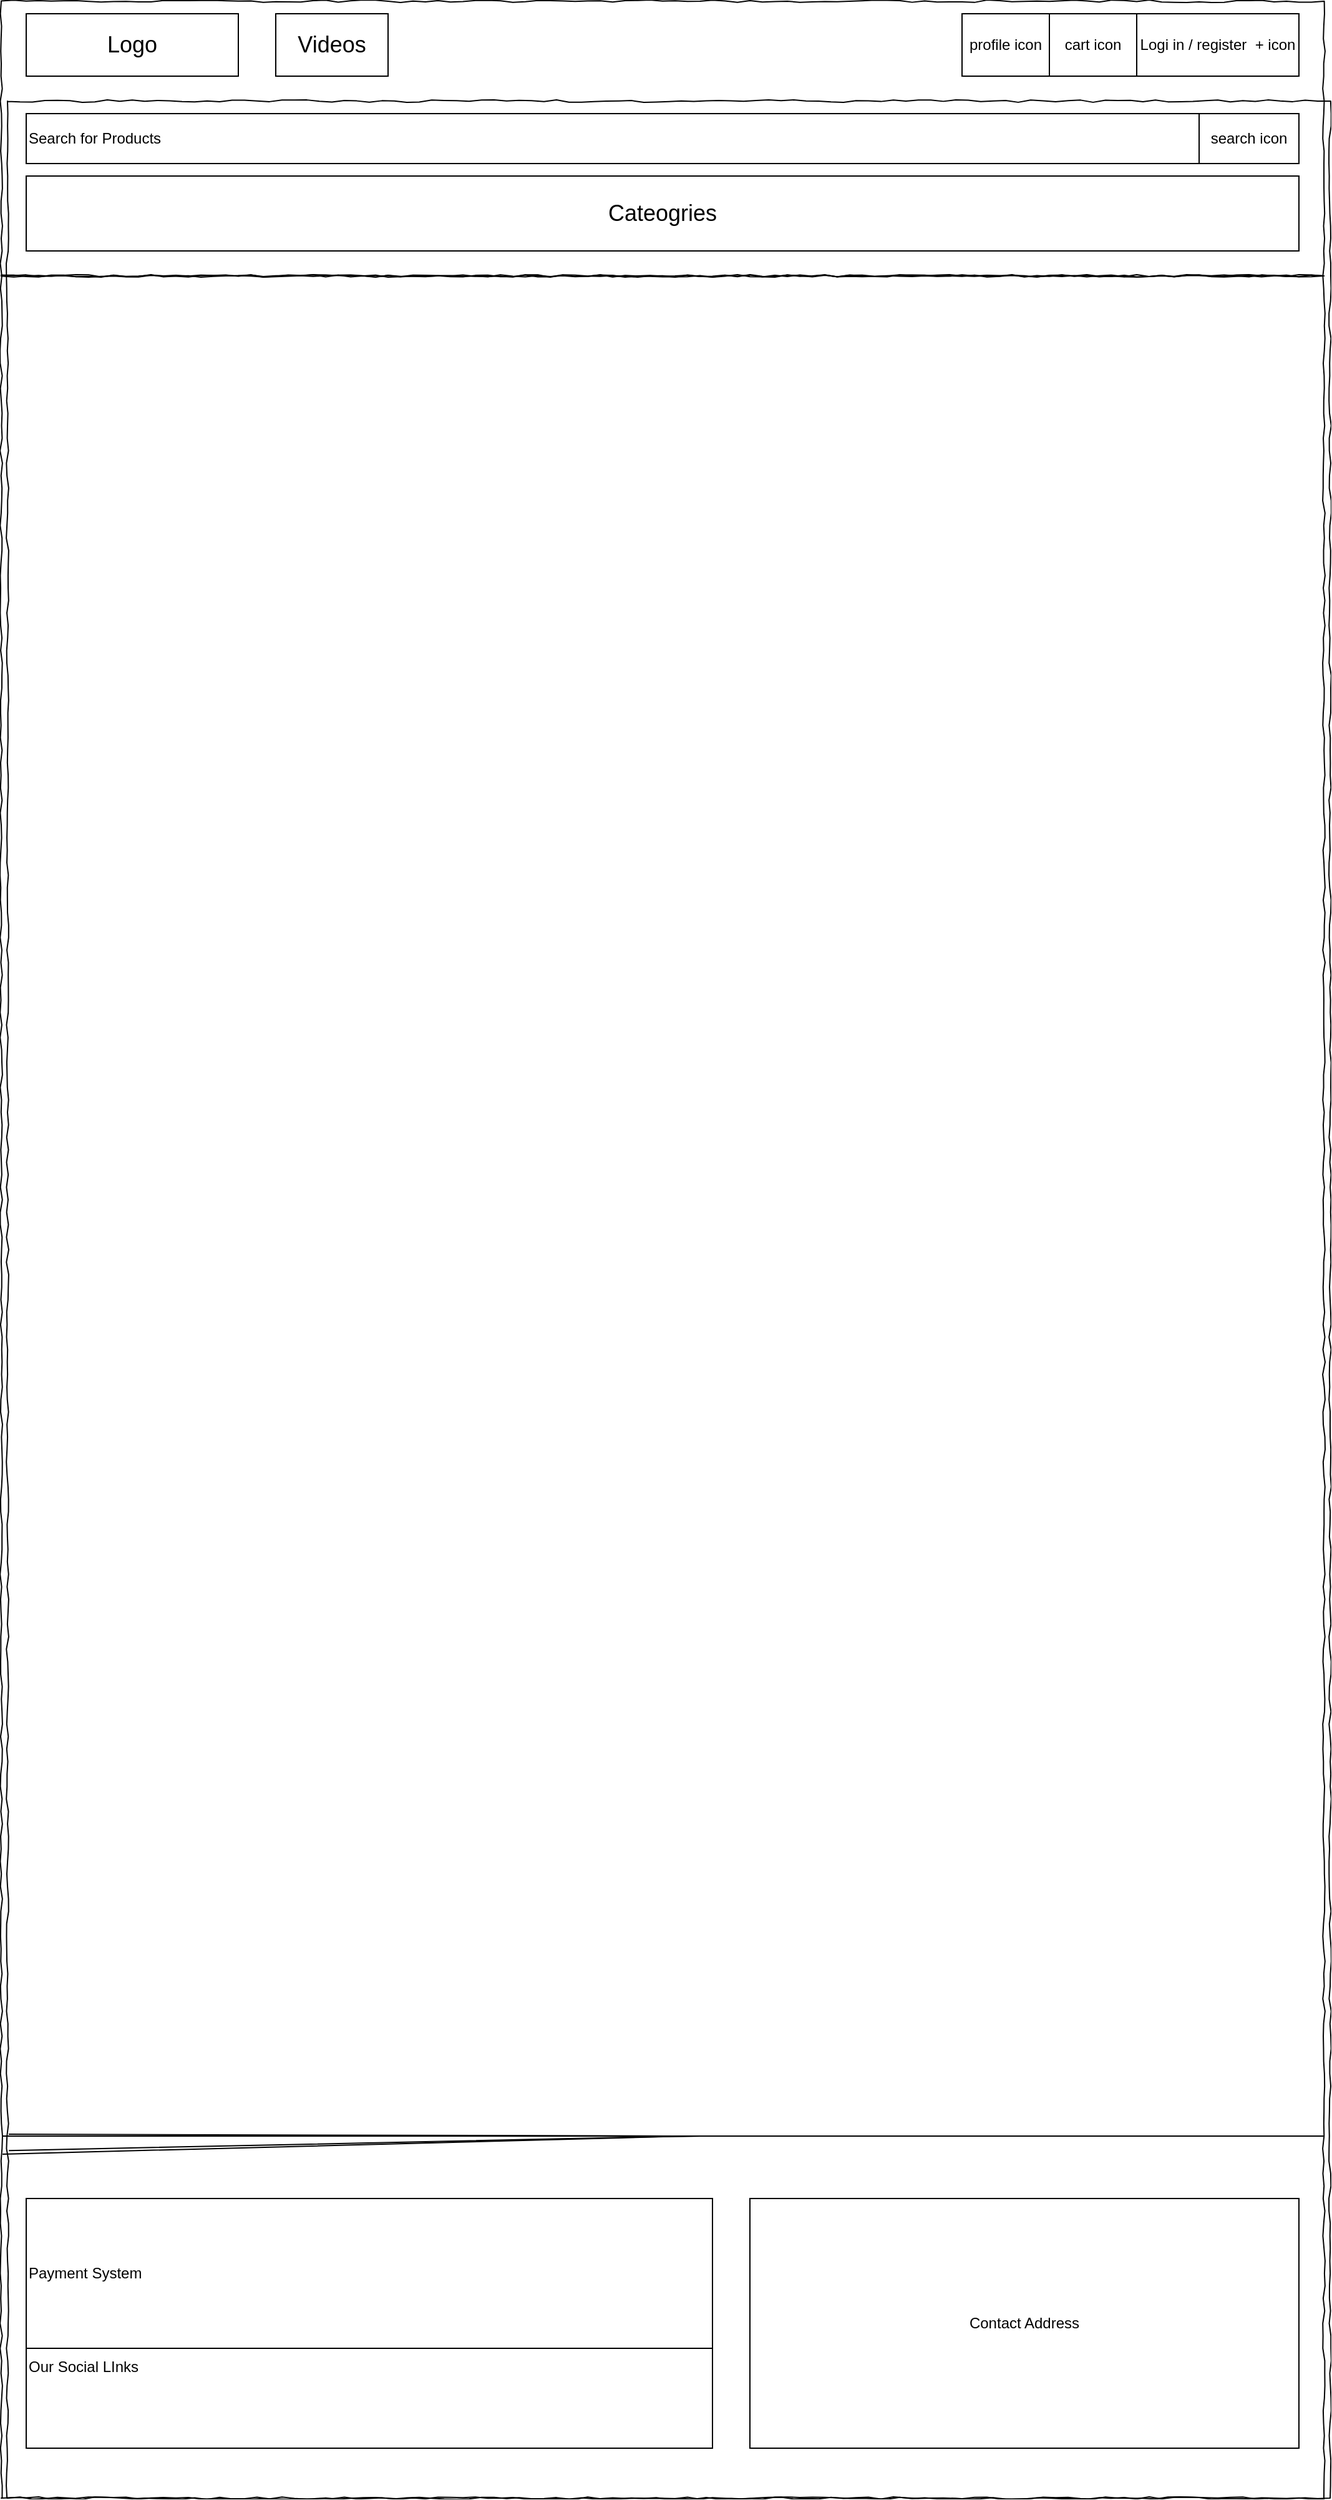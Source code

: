 <mxfile version="13.7.3" type="device"><diagram name="Page-1" id="03018318-947c-dd8e-b7a3-06fadd420f32"><mxGraphModel dx="1662" dy="1666" grid="1" gridSize="10" guides="1" tooltips="1" connect="1" arrows="1" fold="1" page="1" pageScale="1" pageWidth="1100" pageHeight="850" background="#ffffff" math="0" shadow="0"><root><mxCell id="0"/><mxCell id="1" parent="0"/><mxCell id="677b7b8949515195-1" value="" style="whiteSpace=wrap;html=1;rounded=0;shadow=0;labelBackgroundColor=none;strokeColor=#000000;strokeWidth=1;fillColor=none;fontFamily=Verdana;fontSize=12;fontColor=#000000;align=center;comic=1;" parent="1" vertex="1"><mxGeometry x="20" y="-10" width="1060" height="2000" as="geometry"/></mxCell><mxCell id="677b7b8949515195-9" value="" style="line;strokeWidth=1;html=1;rounded=0;shadow=0;labelBackgroundColor=none;fillColor=none;fontFamily=Verdana;fontSize=14;fontColor=#000000;align=center;comic=1;" parent="1" vertex="1"><mxGeometry x="20" y="140" width="1060" height="140" as="geometry"/></mxCell><mxCell id="UhEQ6fmvqOYaQAHXVNuu-2" value="&lt;font style=&quot;font-size: 18px&quot;&gt;Logo&lt;/font&gt;" style="rounded=0;whiteSpace=wrap;html=1;" parent="1" vertex="1"><mxGeometry x="40" width="170" height="50" as="geometry"/></mxCell><mxCell id="UhEQ6fmvqOYaQAHXVNuu-3" value="cart icon" style="rounded=0;whiteSpace=wrap;html=1;" parent="1" vertex="1"><mxGeometry x="860" width="70" height="50" as="geometry"/></mxCell><mxCell id="UhEQ6fmvqOYaQAHXVNuu-4" value="Logi in / register&amp;nbsp; + icon" style="rounded=0;whiteSpace=wrap;html=1;" parent="1" vertex="1"><mxGeometry x="930" width="130" height="50" as="geometry"/></mxCell><mxCell id="UhEQ6fmvqOYaQAHXVNuu-6" value="" style="endArrow=none;html=1;exitX=0.001;exitY=0.855;exitDx=0;exitDy=0;exitPerimeter=0;" parent="1" source="677b7b8949515195-1" edge="1"><mxGeometry width="50" height="50" relative="1" as="geometry"><mxPoint x="180" y="760" as="sourcePoint"/><mxPoint x="1080" y="1700" as="targetPoint"/><Array as="points"><mxPoint x="570" y="1700"/></Array></mxGeometry></mxCell><mxCell id="UhEQ6fmvqOYaQAHXVNuu-11" value="&lt;font style=&quot;font-size: 18px&quot;&gt;Cateogries&lt;/font&gt;" style="rounded=0;whiteSpace=wrap;html=1;" parent="1" vertex="1"><mxGeometry x="50" y="130" width="1010" height="60" as="geometry"/></mxCell><mxCell id="UhEQ6fmvqOYaQAHXVNuu-12" value="&lt;font style=&quot;font-size: 18px&quot;&gt;Videos&lt;/font&gt;" style="rounded=0;whiteSpace=wrap;html=1;" parent="1" vertex="1"><mxGeometry x="240" width="90" height="50" as="geometry"/></mxCell><mxCell id="UhEQ6fmvqOYaQAHXVNuu-13" value="profile icon" style="rounded=0;whiteSpace=wrap;html=1;" parent="1" vertex="1"><mxGeometry x="790" width="70" height="50" as="geometry"/></mxCell><mxCell id="UhEQ6fmvqOYaQAHXVNuu-72" value="Our Social LInks" style="rounded=0;whiteSpace=wrap;html=1;align=left;" parent="1" vertex="1"><mxGeometry x="40" y="1820" width="550" height="130" as="geometry"/></mxCell><mxCell id="UhEQ6fmvqOYaQAHXVNuu-73" value="Payment System" style="rounded=0;whiteSpace=wrap;html=1;align=left;" parent="1" vertex="1"><mxGeometry x="40" y="1750" width="550" height="120" as="geometry"/></mxCell><mxCell id="UhEQ6fmvqOYaQAHXVNuu-74" value="Contact Address" style="rounded=0;whiteSpace=wrap;html=1;" parent="1" vertex="1"><mxGeometry x="620" y="1750" width="440" height="200" as="geometry"/></mxCell><mxCell id="7N8P7YF2KfHMozVcSFK0-4" value="Search for Products" style="rounded=0;whiteSpace=wrap;html=1;align=left;" parent="1" vertex="1"><mxGeometry x="40" y="80" width="940" height="40" as="geometry"/></mxCell><mxCell id="7N8P7YF2KfHMozVcSFK0-5" value="search icon" style="rounded=0;whiteSpace=wrap;html=1;" parent="1" vertex="1"><mxGeometry x="980" y="80" width="80" height="40" as="geometry"/></mxCell><mxCell id="hX167oohMcWIzyppCTJj-1" value="" style="whiteSpace=wrap;html=1;rounded=0;shadow=0;labelBackgroundColor=none;strokeColor=#000000;strokeWidth=1;fillColor=none;fontFamily=Verdana;fontSize=12;fontColor=#000000;align=center;comic=1;" parent="1" vertex="1"><mxGeometry x="25" y="70" width="1060" height="1920" as="geometry"/></mxCell><mxCell id="hX167oohMcWIzyppCTJj-2" value="" style="line;strokeWidth=1;html=1;rounded=0;shadow=0;labelBackgroundColor=none;fillColor=none;fontFamily=Verdana;fontSize=14;fontColor=#000000;align=center;comic=1;" parent="1" vertex="1"><mxGeometry x="20" y="140" width="1060" height="140" as="geometry"/></mxCell><mxCell id="hX167oohMcWIzyppCTJj-3" value="&lt;font style=&quot;font-size: 18px&quot;&gt;Logo&lt;/font&gt;" style="rounded=0;whiteSpace=wrap;html=1;" parent="1" vertex="1"><mxGeometry x="40" width="170" height="50" as="geometry"/></mxCell><mxCell id="hX167oohMcWIzyppCTJj-4" value="cart icon" style="rounded=0;whiteSpace=wrap;html=1;" parent="1" vertex="1"><mxGeometry x="860" width="70" height="50" as="geometry"/></mxCell><mxCell id="hX167oohMcWIzyppCTJj-5" value="Logi in / register&amp;nbsp; + icon" style="rounded=0;whiteSpace=wrap;html=1;" parent="1" vertex="1"><mxGeometry x="930" width="130" height="50" as="geometry"/></mxCell><mxCell id="hX167oohMcWIzyppCTJj-6" value="" style="endArrow=none;html=1;exitX=0.001;exitY=0.855;exitDx=0;exitDy=0;exitPerimeter=0;" parent="1" source="hX167oohMcWIzyppCTJj-1" edge="1"><mxGeometry width="50" height="50" relative="1" as="geometry"><mxPoint x="180" y="760" as="sourcePoint"/><mxPoint x="1080" y="1700" as="targetPoint"/><Array as="points"><mxPoint x="570" y="1700"/></Array></mxGeometry></mxCell><mxCell id="hX167oohMcWIzyppCTJj-7" value="&lt;font style=&quot;font-size: 18px&quot;&gt;Cateogries&lt;/font&gt;" style="rounded=0;whiteSpace=wrap;html=1;" parent="1" vertex="1"><mxGeometry x="50" y="130" width="1010" height="60" as="geometry"/></mxCell><mxCell id="hX167oohMcWIzyppCTJj-8" value="&lt;font style=&quot;font-size: 18px&quot;&gt;Videos&lt;/font&gt;" style="rounded=0;whiteSpace=wrap;html=1;" parent="1" vertex="1"><mxGeometry x="240" width="90" height="50" as="geometry"/></mxCell><mxCell id="hX167oohMcWIzyppCTJj-9" value="profile icon" style="rounded=0;whiteSpace=wrap;html=1;" parent="1" vertex="1"><mxGeometry x="790" width="70" height="50" as="geometry"/></mxCell><mxCell id="hX167oohMcWIzyppCTJj-11" value="Our Social LInks" style="rounded=0;whiteSpace=wrap;html=1;align=left;" parent="1" vertex="1"><mxGeometry x="40" y="1820" width="550" height="130" as="geometry"/></mxCell><mxCell id="hX167oohMcWIzyppCTJj-12" value="Payment System" style="rounded=0;whiteSpace=wrap;html=1;align=left;" parent="1" vertex="1"><mxGeometry x="40" y="1750" width="550" height="120" as="geometry"/></mxCell><mxCell id="hX167oohMcWIzyppCTJj-13" value="Contact Address" style="rounded=0;whiteSpace=wrap;html=1;" parent="1" vertex="1"><mxGeometry x="620" y="1750" width="440" height="200" as="geometry"/></mxCell><mxCell id="hX167oohMcWIzyppCTJj-14" value="Search for Products" style="rounded=0;whiteSpace=wrap;html=1;align=left;" parent="1" vertex="1"><mxGeometry x="40" y="80" width="940" height="40" as="geometry"/></mxCell><mxCell id="hX167oohMcWIzyppCTJj-15" value="search icon" style="rounded=0;whiteSpace=wrap;html=1;" parent="1" vertex="1"><mxGeometry x="980" y="80" width="80" height="40" as="geometry"/></mxCell><mxCell id="hX167oohMcWIzyppCTJj-17" value="" style="line;strokeWidth=1;html=1;rounded=0;shadow=0;labelBackgroundColor=none;fillColor=none;fontFamily=Verdana;fontSize=14;fontColor=#000000;align=center;comic=1;" parent="1" vertex="1"><mxGeometry x="20" y="140" width="1060" height="140" as="geometry"/></mxCell><mxCell id="hX167oohMcWIzyppCTJj-18" value="&lt;font style=&quot;font-size: 18px&quot;&gt;Logo&lt;/font&gt;" style="rounded=0;whiteSpace=wrap;html=1;" parent="1" vertex="1"><mxGeometry x="40" width="170" height="50" as="geometry"/></mxCell><mxCell id="hX167oohMcWIzyppCTJj-19" value="cart icon" style="rounded=0;whiteSpace=wrap;html=1;" parent="1" vertex="1"><mxGeometry x="860" width="70" height="50" as="geometry"/></mxCell><mxCell id="hX167oohMcWIzyppCTJj-20" value="Logi in / register&amp;nbsp; + icon" style="rounded=0;whiteSpace=wrap;html=1;" parent="1" vertex="1"><mxGeometry x="930" width="130" height="50" as="geometry"/></mxCell><mxCell id="hX167oohMcWIzyppCTJj-21" value="" style="endArrow=none;html=1;exitX=0.001;exitY=0.855;exitDx=0;exitDy=0;exitPerimeter=0;" parent="1" edge="1"><mxGeometry width="50" height="50" relative="1" as="geometry"><mxPoint x="21.06" y="1700" as="sourcePoint"/><mxPoint x="1080" y="1700" as="targetPoint"/><Array as="points"><mxPoint x="570" y="1700"/></Array></mxGeometry></mxCell><mxCell id="hX167oohMcWIzyppCTJj-22" value="&lt;font style=&quot;font-size: 18px&quot;&gt;Cateogries&lt;/font&gt;" style="rounded=0;whiteSpace=wrap;html=1;" parent="1" vertex="1"><mxGeometry x="40" y="130" width="1020" height="60" as="geometry"/></mxCell><mxCell id="hX167oohMcWIzyppCTJj-23" value="&lt;font style=&quot;font-size: 18px&quot;&gt;Videos&lt;/font&gt;" style="rounded=0;whiteSpace=wrap;html=1;" parent="1" vertex="1"><mxGeometry x="240" width="90" height="50" as="geometry"/></mxCell><mxCell id="hX167oohMcWIzyppCTJj-24" value="profile icon" style="rounded=0;whiteSpace=wrap;html=1;" parent="1" vertex="1"><mxGeometry x="790" width="70" height="50" as="geometry"/></mxCell><mxCell id="hX167oohMcWIzyppCTJj-26" value="Our Social LInks" style="rounded=0;whiteSpace=wrap;html=1;align=left;" parent="1" vertex="1"><mxGeometry x="40" y="1820" width="550" height="130" as="geometry"/></mxCell><mxCell id="hX167oohMcWIzyppCTJj-27" value="Payment System" style="rounded=0;whiteSpace=wrap;html=1;align=left;" parent="1" vertex="1"><mxGeometry x="40" y="1750" width="550" height="120" as="geometry"/></mxCell><mxCell id="hX167oohMcWIzyppCTJj-28" value="Contact Address" style="rounded=0;whiteSpace=wrap;html=1;" parent="1" vertex="1"><mxGeometry x="620" y="1750" width="440" height="200" as="geometry"/></mxCell><mxCell id="hX167oohMcWIzyppCTJj-29" value="Search for Products" style="rounded=0;whiteSpace=wrap;html=1;align=left;" parent="1" vertex="1"><mxGeometry x="40" y="80" width="940" height="40" as="geometry"/></mxCell><mxCell id="hX167oohMcWIzyppCTJj-30" value="search icon" style="rounded=0;whiteSpace=wrap;html=1;" parent="1" vertex="1"><mxGeometry x="980" y="80" width="80" height="40" as="geometry"/></mxCell><mxCell id="hX167oohMcWIzyppCTJj-33" value="&lt;font style=&quot;font-size: 18px&quot;&gt;Logo&lt;/font&gt;" style="rounded=0;whiteSpace=wrap;html=1;" parent="1" vertex="1"><mxGeometry x="40" width="170" height="50" as="geometry"/></mxCell><mxCell id="hX167oohMcWIzyppCTJj-34" value="cart icon" style="rounded=0;whiteSpace=wrap;html=1;" parent="1" vertex="1"><mxGeometry x="860" width="70" height="50" as="geometry"/></mxCell><mxCell id="hX167oohMcWIzyppCTJj-35" value="Logi in / register&amp;nbsp; + icon" style="rounded=0;whiteSpace=wrap;html=1;" parent="1" vertex="1"><mxGeometry x="930" width="130" height="50" as="geometry"/></mxCell><mxCell id="hX167oohMcWIzyppCTJj-36" value="" style="endArrow=none;html=1;exitX=0.001;exitY=0.855;exitDx=0;exitDy=0;exitPerimeter=0;" parent="1" edge="1"><mxGeometry width="50" height="50" relative="1" as="geometry"><mxPoint x="21.06" y="1700" as="sourcePoint"/><mxPoint x="1080" y="1700" as="targetPoint"/><Array as="points"><mxPoint x="570" y="1700"/></Array></mxGeometry></mxCell><mxCell id="hX167oohMcWIzyppCTJj-39" value="profile icon" style="rounded=0;whiteSpace=wrap;html=1;" parent="1" vertex="1"><mxGeometry x="790" width="70" height="50" as="geometry"/></mxCell><mxCell id="hX167oohMcWIzyppCTJj-41" value="Our Social LInks" style="rounded=0;whiteSpace=wrap;html=1;align=left;" parent="1" vertex="1"><mxGeometry x="40" y="1820" width="550" height="130" as="geometry"/></mxCell><mxCell id="hX167oohMcWIzyppCTJj-42" value="Payment System" style="rounded=0;whiteSpace=wrap;html=1;align=left;" parent="1" vertex="1"><mxGeometry x="40" y="1750" width="550" height="120" as="geometry"/></mxCell><mxCell id="hX167oohMcWIzyppCTJj-43" value="Contact Address" style="rounded=0;whiteSpace=wrap;html=1;" parent="1" vertex="1"><mxGeometry x="620" y="1750" width="440" height="200" as="geometry"/></mxCell><mxCell id="hX167oohMcWIzyppCTJj-44" value="Search for Products" style="rounded=0;whiteSpace=wrap;html=1;align=left;" parent="1" vertex="1"><mxGeometry x="40" y="80" width="940" height="40" as="geometry"/></mxCell><mxCell id="hX167oohMcWIzyppCTJj-45" value="search icon" style="rounded=0;whiteSpace=wrap;html=1;" parent="1" vertex="1"><mxGeometry x="980" y="80" width="80" height="40" as="geometry"/></mxCell><mxCell id="-FNYrmnJFfnCorPlAnHt-3" value="&lt;font style=&quot;font-size: 18px&quot;&gt;Logo&lt;/font&gt;" style="rounded=0;whiteSpace=wrap;html=1;" vertex="1" parent="1"><mxGeometry x="40" width="170" height="50" as="geometry"/></mxCell><mxCell id="-FNYrmnJFfnCorPlAnHt-4" value="cart icon" style="rounded=0;whiteSpace=wrap;html=1;" vertex="1" parent="1"><mxGeometry x="860" width="70" height="50" as="geometry"/></mxCell><mxCell id="-FNYrmnJFfnCorPlAnHt-5" value="Logi in / register&amp;nbsp; + icon" style="rounded=0;whiteSpace=wrap;html=1;" vertex="1" parent="1"><mxGeometry x="930" width="130" height="50" as="geometry"/></mxCell><mxCell id="-FNYrmnJFfnCorPlAnHt-6" value="" style="endArrow=none;html=1;exitX=0.001;exitY=0.855;exitDx=0;exitDy=0;exitPerimeter=0;" edge="1" parent="1"><mxGeometry width="50" height="50" relative="1" as="geometry"><mxPoint x="21.06" y="1714.5" as="sourcePoint"/><mxPoint x="1080" y="1700" as="targetPoint"/><Array as="points"><mxPoint x="570" y="1700"/></Array></mxGeometry></mxCell><mxCell id="-FNYrmnJFfnCorPlAnHt-8" value="&lt;font style=&quot;font-size: 18px&quot;&gt;Videos&lt;/font&gt;" style="rounded=0;whiteSpace=wrap;html=1;" vertex="1" parent="1"><mxGeometry x="240" width="90" height="50" as="geometry"/></mxCell><mxCell id="-FNYrmnJFfnCorPlAnHt-9" value="profile icon" style="rounded=0;whiteSpace=wrap;html=1;" vertex="1" parent="1"><mxGeometry x="790" width="70" height="50" as="geometry"/></mxCell><mxCell id="-FNYrmnJFfnCorPlAnHt-11" value="Our Social LInks" style="rounded=0;whiteSpace=wrap;html=1;align=left;" vertex="1" parent="1"><mxGeometry x="40" y="1820" width="550" height="130" as="geometry"/></mxCell><mxCell id="-FNYrmnJFfnCorPlAnHt-12" value="Payment System" style="rounded=0;whiteSpace=wrap;html=1;align=left;" vertex="1" parent="1"><mxGeometry x="40" y="1750" width="550" height="120" as="geometry"/></mxCell><mxCell id="-FNYrmnJFfnCorPlAnHt-13" value="Contact Address" style="rounded=0;whiteSpace=wrap;html=1;" vertex="1" parent="1"><mxGeometry x="620" y="1750" width="440" height="200" as="geometry"/></mxCell><mxCell id="-FNYrmnJFfnCorPlAnHt-14" value="Search for Products" style="rounded=0;whiteSpace=wrap;html=1;align=left;" vertex="1" parent="1"><mxGeometry x="40" y="80" width="940" height="40" as="geometry"/></mxCell><mxCell id="-FNYrmnJFfnCorPlAnHt-15" value="search icon" style="rounded=0;whiteSpace=wrap;html=1;" vertex="1" parent="1"><mxGeometry x="980" y="80" width="80" height="40" as="geometry"/></mxCell><mxCell id="-FNYrmnJFfnCorPlAnHt-18" value="&lt;font style=&quot;font-size: 18px&quot;&gt;Logo&lt;/font&gt;" style="rounded=0;whiteSpace=wrap;html=1;" vertex="1" parent="1"><mxGeometry x="40" width="170" height="50" as="geometry"/></mxCell><mxCell id="-FNYrmnJFfnCorPlAnHt-19" value="cart icon" style="rounded=0;whiteSpace=wrap;html=1;" vertex="1" parent="1"><mxGeometry x="860" width="70" height="50" as="geometry"/></mxCell><mxCell id="-FNYrmnJFfnCorPlAnHt-20" value="Logi in / register&amp;nbsp; + icon" style="rounded=0;whiteSpace=wrap;html=1;" vertex="1" parent="1"><mxGeometry x="930" width="130" height="50" as="geometry"/></mxCell><mxCell id="-FNYrmnJFfnCorPlAnHt-21" value="" style="endArrow=none;html=1;exitX=0.001;exitY=0.855;exitDx=0;exitDy=0;exitPerimeter=0;" edge="1" parent="1"><mxGeometry width="50" height="50" relative="1" as="geometry"><mxPoint x="26.06" y="1698.55" as="sourcePoint"/><mxPoint x="1080" y="1700" as="targetPoint"/><Array as="points"><mxPoint x="570" y="1700"/></Array></mxGeometry></mxCell><mxCell id="-FNYrmnJFfnCorPlAnHt-23" value="&lt;font style=&quot;font-size: 18px&quot;&gt;Videos&lt;/font&gt;" style="rounded=0;whiteSpace=wrap;html=1;" vertex="1" parent="1"><mxGeometry x="240" width="90" height="50" as="geometry"/></mxCell><mxCell id="-FNYrmnJFfnCorPlAnHt-24" value="profile icon" style="rounded=0;whiteSpace=wrap;html=1;" vertex="1" parent="1"><mxGeometry x="790" width="70" height="50" as="geometry"/></mxCell><mxCell id="-FNYrmnJFfnCorPlAnHt-25" value="Our Social LInks" style="rounded=0;whiteSpace=wrap;html=1;align=left;" vertex="1" parent="1"><mxGeometry x="40" y="1820" width="550" height="130" as="geometry"/></mxCell><mxCell id="-FNYrmnJFfnCorPlAnHt-26" value="Payment System" style="rounded=0;whiteSpace=wrap;html=1;align=left;" vertex="1" parent="1"><mxGeometry x="40" y="1750" width="550" height="120" as="geometry"/></mxCell><mxCell id="-FNYrmnJFfnCorPlAnHt-27" value="Contact Address" style="rounded=0;whiteSpace=wrap;html=1;" vertex="1" parent="1"><mxGeometry x="620" y="1750" width="440" height="200" as="geometry"/></mxCell><mxCell id="-FNYrmnJFfnCorPlAnHt-28" value="Search for Products" style="rounded=0;whiteSpace=wrap;html=1;align=left;" vertex="1" parent="1"><mxGeometry x="40" y="80" width="940" height="40" as="geometry"/></mxCell><mxCell id="-FNYrmnJFfnCorPlAnHt-29" value="search icon" style="rounded=0;whiteSpace=wrap;html=1;" vertex="1" parent="1"><mxGeometry x="980" y="80" width="80" height="40" as="geometry"/></mxCell><mxCell id="-FNYrmnJFfnCorPlAnHt-31" value="&lt;font style=&quot;font-size: 18px&quot;&gt;Logo&lt;/font&gt;" style="rounded=0;whiteSpace=wrap;html=1;" vertex="1" parent="1"><mxGeometry x="40" width="170" height="50" as="geometry"/></mxCell><mxCell id="-FNYrmnJFfnCorPlAnHt-32" value="cart icon" style="rounded=0;whiteSpace=wrap;html=1;" vertex="1" parent="1"><mxGeometry x="860" width="70" height="50" as="geometry"/></mxCell><mxCell id="-FNYrmnJFfnCorPlAnHt-33" value="Logi in / register&amp;nbsp; + icon" style="rounded=0;whiteSpace=wrap;html=1;" vertex="1" parent="1"><mxGeometry x="930" width="130" height="50" as="geometry"/></mxCell><mxCell id="-FNYrmnJFfnCorPlAnHt-34" value="" style="endArrow=none;html=1;exitX=0.001;exitY=0.855;exitDx=0;exitDy=0;exitPerimeter=0;" edge="1" parent="1"><mxGeometry width="50" height="50" relative="1" as="geometry"><mxPoint x="21.06" y="1700" as="sourcePoint"/><mxPoint x="1080" y="1700" as="targetPoint"/><Array as="points"><mxPoint x="570" y="1700"/></Array></mxGeometry></mxCell><mxCell id="-FNYrmnJFfnCorPlAnHt-36" value="&lt;font style=&quot;font-size: 18px&quot;&gt;Videos&lt;/font&gt;" style="rounded=0;whiteSpace=wrap;html=1;" vertex="1" parent="1"><mxGeometry x="240" width="90" height="50" as="geometry"/></mxCell><mxCell id="-FNYrmnJFfnCorPlAnHt-37" value="profile icon" style="rounded=0;whiteSpace=wrap;html=1;" vertex="1" parent="1"><mxGeometry x="790" width="70" height="50" as="geometry"/></mxCell><mxCell id="-FNYrmnJFfnCorPlAnHt-38" value="Our Social LInks" style="rounded=0;whiteSpace=wrap;html=1;align=left;" vertex="1" parent="1"><mxGeometry x="40" y="1820" width="550" height="130" as="geometry"/></mxCell><mxCell id="-FNYrmnJFfnCorPlAnHt-39" value="Payment System" style="rounded=0;whiteSpace=wrap;html=1;align=left;" vertex="1" parent="1"><mxGeometry x="40" y="1750" width="550" height="120" as="geometry"/></mxCell><mxCell id="-FNYrmnJFfnCorPlAnHt-40" value="Contact Address" style="rounded=0;whiteSpace=wrap;html=1;" vertex="1" parent="1"><mxGeometry x="620" y="1750" width="440" height="200" as="geometry"/></mxCell><mxCell id="-FNYrmnJFfnCorPlAnHt-41" value="Search for Products" style="rounded=0;whiteSpace=wrap;html=1;align=left;" vertex="1" parent="1"><mxGeometry x="40" y="80" width="940" height="40" as="geometry"/></mxCell><mxCell id="-FNYrmnJFfnCorPlAnHt-42" value="search icon" style="rounded=0;whiteSpace=wrap;html=1;" vertex="1" parent="1"><mxGeometry x="980" y="80" width="80" height="40" as="geometry"/></mxCell><mxCell id="-FNYrmnJFfnCorPlAnHt-44" value="&lt;font style=&quot;font-size: 18px&quot;&gt;Logo&lt;/font&gt;" style="rounded=0;whiteSpace=wrap;html=1;" vertex="1" parent="1"><mxGeometry x="40" width="170" height="50" as="geometry"/></mxCell><mxCell id="-FNYrmnJFfnCorPlAnHt-45" value="cart icon" style="rounded=0;whiteSpace=wrap;html=1;" vertex="1" parent="1"><mxGeometry x="860" width="70" height="50" as="geometry"/></mxCell><mxCell id="-FNYrmnJFfnCorPlAnHt-46" value="Logi in / register&amp;nbsp; + icon" style="rounded=0;whiteSpace=wrap;html=1;" vertex="1" parent="1"><mxGeometry x="930" width="130" height="50" as="geometry"/></mxCell><mxCell id="-FNYrmnJFfnCorPlAnHt-47" value="" style="endArrow=none;html=1;exitX=0.001;exitY=0.855;exitDx=0;exitDy=0;exitPerimeter=0;" edge="1" parent="1"><mxGeometry width="50" height="50" relative="1" as="geometry"><mxPoint x="21.06" y="1700" as="sourcePoint"/><mxPoint x="1080" y="1700" as="targetPoint"/><Array as="points"><mxPoint x="570" y="1700"/></Array></mxGeometry></mxCell><mxCell id="-FNYrmnJFfnCorPlAnHt-48" value="profile icon" style="rounded=0;whiteSpace=wrap;html=1;" vertex="1" parent="1"><mxGeometry x="790" width="70" height="50" as="geometry"/></mxCell><mxCell id="-FNYrmnJFfnCorPlAnHt-49" value="Our Social LInks" style="rounded=0;whiteSpace=wrap;html=1;align=left;" vertex="1" parent="1"><mxGeometry x="40" y="1820" width="550" height="130" as="geometry"/></mxCell><mxCell id="-FNYrmnJFfnCorPlAnHt-50" value="Payment System" style="rounded=0;whiteSpace=wrap;html=1;align=left;" vertex="1" parent="1"><mxGeometry x="40" y="1750" width="550" height="120" as="geometry"/></mxCell><mxCell id="-FNYrmnJFfnCorPlAnHt-51" value="Contact Address" style="rounded=0;whiteSpace=wrap;html=1;" vertex="1" parent="1"><mxGeometry x="620" y="1750" width="440" height="200" as="geometry"/></mxCell><mxCell id="-FNYrmnJFfnCorPlAnHt-52" value="Search for Products" style="rounded=0;whiteSpace=wrap;html=1;align=left;" vertex="1" parent="1"><mxGeometry x="40" y="80" width="940" height="40" as="geometry"/></mxCell><mxCell id="-FNYrmnJFfnCorPlAnHt-53" value="search icon" style="rounded=0;whiteSpace=wrap;html=1;" vertex="1" parent="1"><mxGeometry x="980" y="80" width="80" height="40" as="geometry"/></mxCell></root></mxGraphModel></diagram></mxfile>